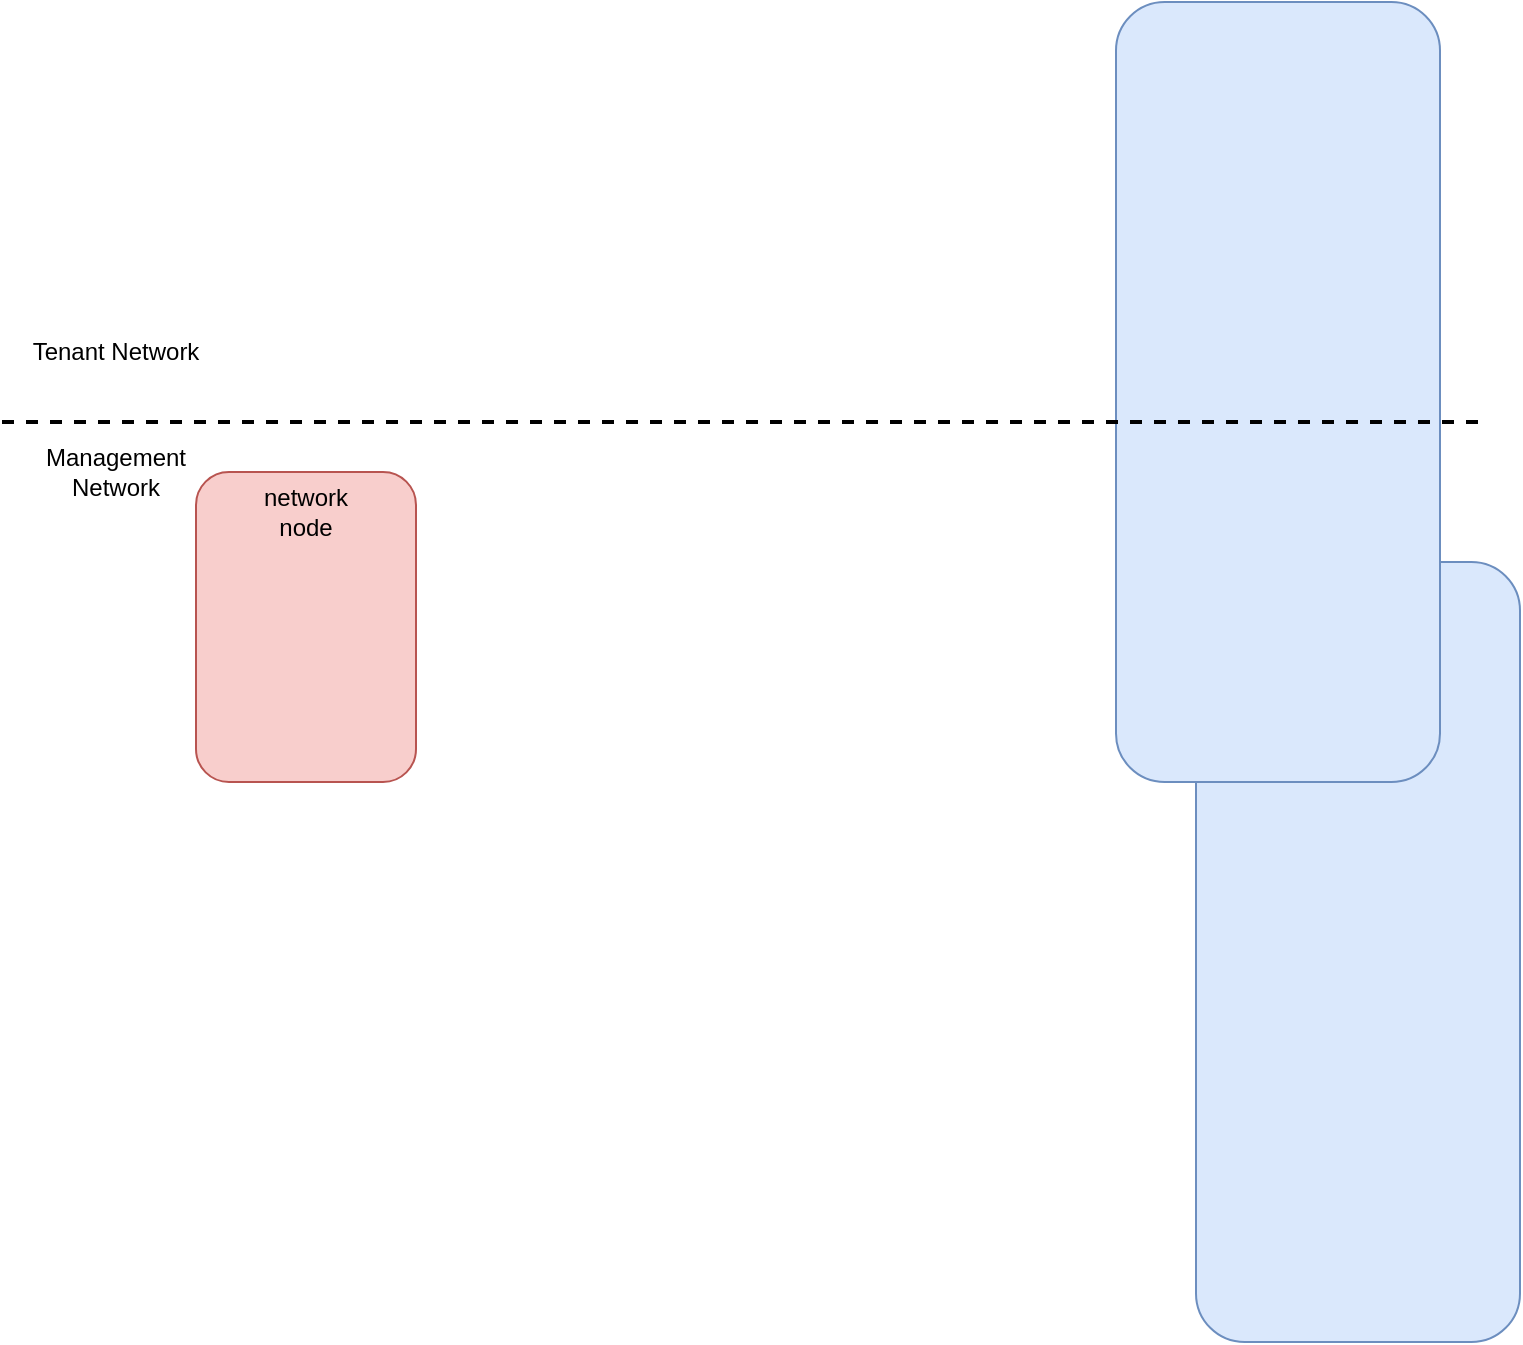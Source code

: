 <mxfile version="10.5.7" type="github"><diagram id="Qx80gGtEnknEm3JL-m-9" name="Page-1"><mxGraphModel dx="918" dy="648" grid="1" gridSize="10" guides="1" tooltips="1" connect="1" arrows="1" fold="1" page="1" pageScale="1" pageWidth="827" pageHeight="1169" math="0" shadow="0"><root><mxCell id="0"/><mxCell id="1" parent="0"/><mxCell id="zyN9riHLbNqvqCSaTRXS-2" value="Tenant Network" style="text;html=1;strokeColor=none;fillColor=none;align=center;verticalAlign=middle;whiteSpace=wrap;rounded=0;" vertex="1" parent="1"><mxGeometry x="50" y="330" width="100" height="30" as="geometry"/></mxCell><mxCell id="zyN9riHLbNqvqCSaTRXS-3" value="Management Network" style="text;html=1;strokeColor=none;fillColor=none;align=center;verticalAlign=middle;whiteSpace=wrap;rounded=0;" vertex="1" parent="1"><mxGeometry x="50" y="390" width="100" height="30" as="geometry"/></mxCell><mxCell id="zyN9riHLbNqvqCSaTRXS-4" value="" style="rounded=1;whiteSpace=wrap;html=1;fillColor=#f8cecc;strokeColor=#b85450;" vertex="1" parent="1"><mxGeometry x="140" y="405" width="110" height="155" as="geometry"/></mxCell><mxCell id="zyN9riHLbNqvqCSaTRXS-5" value="" style="rounded=1;whiteSpace=wrap;html=1;fillColor=#dae8fc;strokeColor=#6c8ebf;" vertex="1" parent="1"><mxGeometry x="640" y="450" width="162" height="390" as="geometry"/></mxCell><mxCell id="zyN9riHLbNqvqCSaTRXS-7" value="" style="rounded=1;whiteSpace=wrap;html=1;fillColor=#dae8fc;strokeColor=#6c8ebf;" vertex="1" parent="1"><mxGeometry x="600" y="170" width="162" height="390" as="geometry"/></mxCell><mxCell id="zyN9riHLbNqvqCSaTRXS-1" value="" style="endArrow=none;dashed=1;html=1;strokeWidth=2;" edge="1" parent="1"><mxGeometry width="50" height="50" relative="1" as="geometry"><mxPoint x="43" y="380" as="sourcePoint"/><mxPoint x="783" y="380" as="targetPoint"/></mxGeometry></mxCell><mxCell id="zyN9riHLbNqvqCSaTRXS-8" value="network node" style="text;html=1;strokeColor=none;fillColor=none;align=center;verticalAlign=middle;whiteSpace=wrap;rounded=0;" vertex="1" parent="1"><mxGeometry x="160" y="410" width="70" height="30" as="geometry"/></mxCell></root></mxGraphModel></diagram></mxfile>